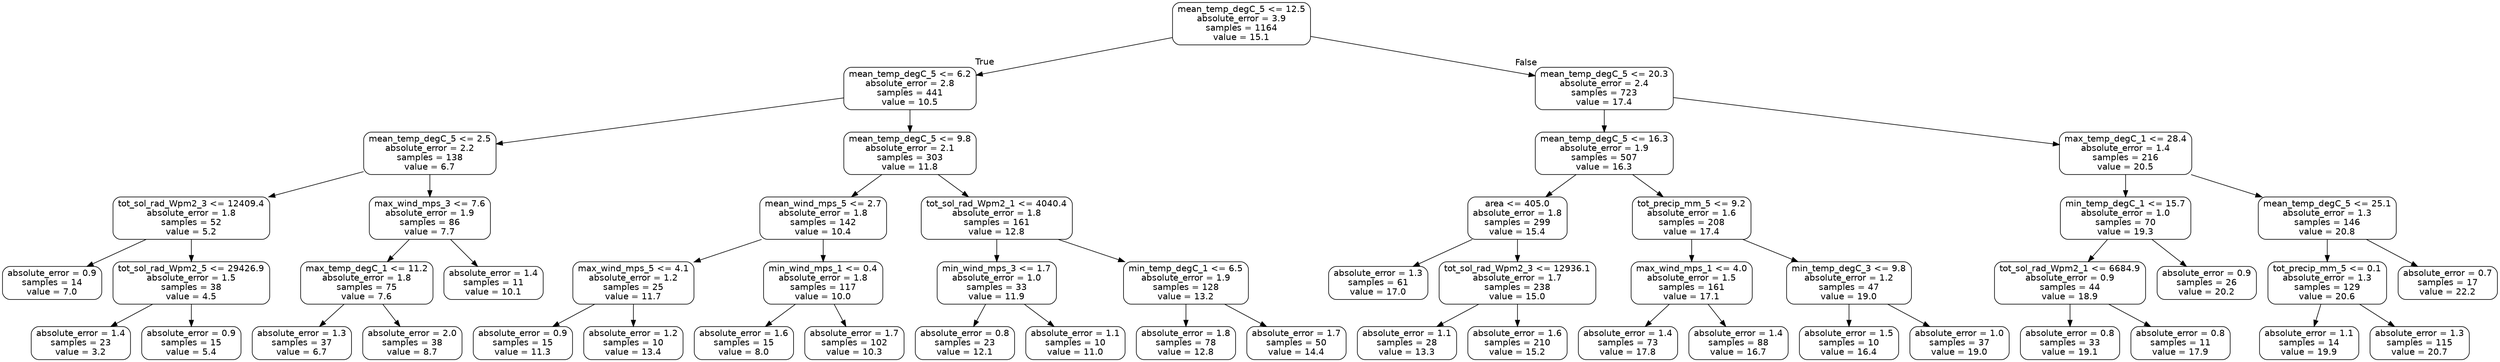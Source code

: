 digraph Tree {
node [shape=box, style="rounded", color="black", fontname="helvetica"] ;
edge [fontname="helvetica"] ;
0 [label="mean_temp_degC_5 <= 12.5\nabsolute_error = 3.9\nsamples = 1164\nvalue = 15.1"] ;
1 [label="mean_temp_degC_5 <= 6.2\nabsolute_error = 2.8\nsamples = 441\nvalue = 10.5"] ;
0 -> 1 [labeldistance=2.5, labelangle=45, headlabel="True"] ;
2 [label="mean_temp_degC_5 <= 2.5\nabsolute_error = 2.2\nsamples = 138\nvalue = 6.7"] ;
1 -> 2 ;
3 [label="tot_sol_rad_Wpm2_3 <= 12409.4\nabsolute_error = 1.8\nsamples = 52\nvalue = 5.2"] ;
2 -> 3 ;
4 [label="absolute_error = 0.9\nsamples = 14\nvalue = 7.0"] ;
3 -> 4 ;
5 [label="tot_sol_rad_Wpm2_5 <= 29426.9\nabsolute_error = 1.5\nsamples = 38\nvalue = 4.5"] ;
3 -> 5 ;
6 [label="absolute_error = 1.4\nsamples = 23\nvalue = 3.2"] ;
5 -> 6 ;
7 [label="absolute_error = 0.9\nsamples = 15\nvalue = 5.4"] ;
5 -> 7 ;
8 [label="max_wind_mps_3 <= 7.6\nabsolute_error = 1.9\nsamples = 86\nvalue = 7.7"] ;
2 -> 8 ;
9 [label="max_temp_degC_1 <= 11.2\nabsolute_error = 1.8\nsamples = 75\nvalue = 7.6"] ;
8 -> 9 ;
10 [label="absolute_error = 1.3\nsamples = 37\nvalue = 6.7"] ;
9 -> 10 ;
11 [label="absolute_error = 2.0\nsamples = 38\nvalue = 8.7"] ;
9 -> 11 ;
12 [label="absolute_error = 1.4\nsamples = 11\nvalue = 10.1"] ;
8 -> 12 ;
13 [label="mean_temp_degC_5 <= 9.8\nabsolute_error = 2.1\nsamples = 303\nvalue = 11.8"] ;
1 -> 13 ;
14 [label="mean_wind_mps_5 <= 2.7\nabsolute_error = 1.8\nsamples = 142\nvalue = 10.4"] ;
13 -> 14 ;
15 [label="max_wind_mps_5 <= 4.1\nabsolute_error = 1.2\nsamples = 25\nvalue = 11.7"] ;
14 -> 15 ;
16 [label="absolute_error = 0.9\nsamples = 15\nvalue = 11.3"] ;
15 -> 16 ;
17 [label="absolute_error = 1.2\nsamples = 10\nvalue = 13.4"] ;
15 -> 17 ;
18 [label="min_wind_mps_1 <= 0.4\nabsolute_error = 1.8\nsamples = 117\nvalue = 10.0"] ;
14 -> 18 ;
19 [label="absolute_error = 1.6\nsamples = 15\nvalue = 8.0"] ;
18 -> 19 ;
20 [label="absolute_error = 1.7\nsamples = 102\nvalue = 10.3"] ;
18 -> 20 ;
21 [label="tot_sol_rad_Wpm2_1 <= 4040.4\nabsolute_error = 1.8\nsamples = 161\nvalue = 12.8"] ;
13 -> 21 ;
22 [label="min_wind_mps_3 <= 1.7\nabsolute_error = 1.0\nsamples = 33\nvalue = 11.9"] ;
21 -> 22 ;
23 [label="absolute_error = 0.8\nsamples = 23\nvalue = 12.1"] ;
22 -> 23 ;
24 [label="absolute_error = 1.1\nsamples = 10\nvalue = 11.0"] ;
22 -> 24 ;
25 [label="min_temp_degC_1 <= 6.5\nabsolute_error = 1.9\nsamples = 128\nvalue = 13.2"] ;
21 -> 25 ;
26 [label="absolute_error = 1.8\nsamples = 78\nvalue = 12.8"] ;
25 -> 26 ;
27 [label="absolute_error = 1.7\nsamples = 50\nvalue = 14.4"] ;
25 -> 27 ;
28 [label="mean_temp_degC_5 <= 20.3\nabsolute_error = 2.4\nsamples = 723\nvalue = 17.4"] ;
0 -> 28 [labeldistance=2.5, labelangle=-45, headlabel="False"] ;
29 [label="mean_temp_degC_5 <= 16.3\nabsolute_error = 1.9\nsamples = 507\nvalue = 16.3"] ;
28 -> 29 ;
30 [label="area <= 405.0\nabsolute_error = 1.8\nsamples = 299\nvalue = 15.4"] ;
29 -> 30 ;
31 [label="absolute_error = 1.3\nsamples = 61\nvalue = 17.0"] ;
30 -> 31 ;
32 [label="tot_sol_rad_Wpm2_3 <= 12936.1\nabsolute_error = 1.7\nsamples = 238\nvalue = 15.0"] ;
30 -> 32 ;
33 [label="absolute_error = 1.1\nsamples = 28\nvalue = 13.3"] ;
32 -> 33 ;
34 [label="absolute_error = 1.6\nsamples = 210\nvalue = 15.2"] ;
32 -> 34 ;
35 [label="tot_precip_mm_5 <= 9.2\nabsolute_error = 1.6\nsamples = 208\nvalue = 17.4"] ;
29 -> 35 ;
36 [label="max_wind_mps_1 <= 4.0\nabsolute_error = 1.5\nsamples = 161\nvalue = 17.1"] ;
35 -> 36 ;
37 [label="absolute_error = 1.4\nsamples = 73\nvalue = 17.8"] ;
36 -> 37 ;
38 [label="absolute_error = 1.4\nsamples = 88\nvalue = 16.7"] ;
36 -> 38 ;
39 [label="min_temp_degC_3 <= 9.8\nabsolute_error = 1.2\nsamples = 47\nvalue = 19.0"] ;
35 -> 39 ;
40 [label="absolute_error = 1.5\nsamples = 10\nvalue = 16.4"] ;
39 -> 40 ;
41 [label="absolute_error = 1.0\nsamples = 37\nvalue = 19.0"] ;
39 -> 41 ;
42 [label="max_temp_degC_1 <= 28.4\nabsolute_error = 1.4\nsamples = 216\nvalue = 20.5"] ;
28 -> 42 ;
43 [label="min_temp_degC_1 <= 15.7\nabsolute_error = 1.0\nsamples = 70\nvalue = 19.3"] ;
42 -> 43 ;
44 [label="tot_sol_rad_Wpm2_1 <= 6684.9\nabsolute_error = 0.9\nsamples = 44\nvalue = 18.9"] ;
43 -> 44 ;
45 [label="absolute_error = 0.8\nsamples = 33\nvalue = 19.1"] ;
44 -> 45 ;
46 [label="absolute_error = 0.8\nsamples = 11\nvalue = 17.9"] ;
44 -> 46 ;
47 [label="absolute_error = 0.9\nsamples = 26\nvalue = 20.2"] ;
43 -> 47 ;
48 [label="mean_temp_degC_5 <= 25.1\nabsolute_error = 1.3\nsamples = 146\nvalue = 20.8"] ;
42 -> 48 ;
49 [label="tot_precip_mm_5 <= 0.1\nabsolute_error = 1.3\nsamples = 129\nvalue = 20.6"] ;
48 -> 49 ;
50 [label="absolute_error = 1.1\nsamples = 14\nvalue = 19.9"] ;
49 -> 50 ;
51 [label="absolute_error = 1.3\nsamples = 115\nvalue = 20.7"] ;
49 -> 51 ;
52 [label="absolute_error = 0.7\nsamples = 17\nvalue = 22.2"] ;
48 -> 52 ;
}